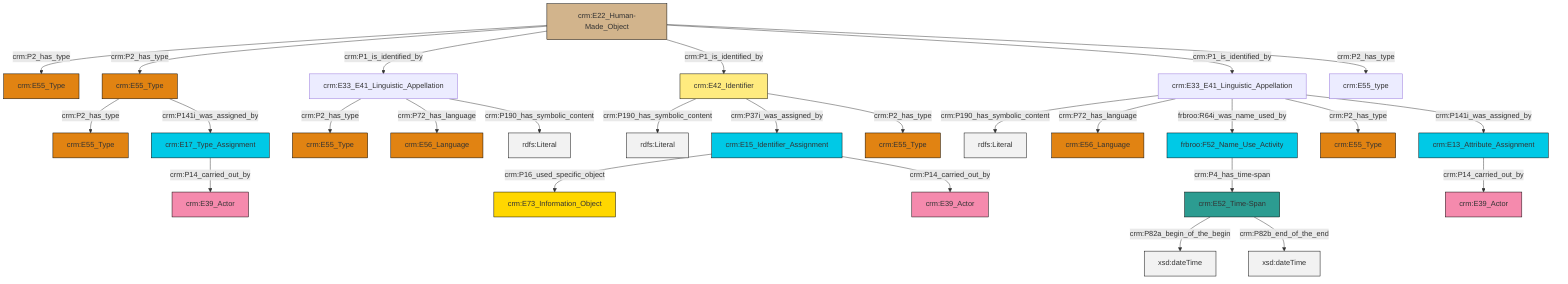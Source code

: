graph TD
classDef Literal fill:#f2f2f2,stroke:#000000;
classDef CRM_Entity fill:#FFFFFF,stroke:#000000;
classDef Temporal_Entity fill:#00C9E6, stroke:#000000;
classDef Type fill:#E18312, stroke:#000000;
classDef Time-Span fill:#2C9C91, stroke:#000000;
classDef Appellation fill:#FFEB7F, stroke:#000000;
classDef Place fill:#008836, stroke:#000000;
classDef Persistent_Item fill:#B266B2, stroke:#000000;
classDef Conceptual_Object fill:#FFD700, stroke:#000000;
classDef Physical_Thing fill:#D2B48C, stroke:#000000;
classDef Actor fill:#f58aad, stroke:#000000;
classDef PC_Classes fill:#4ce600, stroke:#000000;
classDef Multi fill:#cccccc,stroke:#000000;

4["crm:E52_Time-Span"]:::Time-Span -->|crm:P82a_begin_of_the_begin| 6[xsd:dateTime]:::Literal
9["crm:E17_Type_Assignment"]:::Temporal_Entity -->|crm:P14_carried_out_by| 7["crm:E39_Actor"]:::Actor
12["crm:E33_E41_Linguistic_Appellation"]:::Default -->|crm:P2_has_type| 2["crm:E55_Type"]:::Type
13["crm:E22_Human-Made_Object"]:::Physical_Thing -->|crm:P2_has_type| 14["crm:E55_Type"]:::Type
17["crm:E55_Type"]:::Type -->|crm:P2_has_type| 18["crm:E55_Type"]:::Type
25["crm:E42_Identifier"]:::Appellation -->|crm:P190_has_symbolic_content| 26[rdfs:Literal]:::Literal
19["crm:E33_E41_Linguistic_Appellation"]:::Default -->|crm:P190_has_symbolic_content| 27[rdfs:Literal]:::Literal
19["crm:E33_E41_Linguistic_Appellation"]:::Default -->|crm:P72_has_language| 28["crm:E56_Language"]:::Type
19["crm:E33_E41_Linguistic_Appellation"]:::Default -->|frbroo:R64i_was_name_used_by| 15["frbroo:F52_Name_Use_Activity"]:::Temporal_Entity
23["crm:E15_Identifier_Assignment"]:::Temporal_Entity -->|crm:P16_used_specific_object| 21["crm:E73_Information_Object"]:::Conceptual_Object
25["crm:E42_Identifier"]:::Appellation -->|crm:P37i_was_assigned_by| 23["crm:E15_Identifier_Assignment"]:::Temporal_Entity
12["crm:E33_E41_Linguistic_Appellation"]:::Default -->|crm:P72_has_language| 30["crm:E56_Language"]:::Type
17["crm:E55_Type"]:::Type -->|crm:P141i_was_assigned_by| 9["crm:E17_Type_Assignment"]:::Temporal_Entity
13["crm:E22_Human-Made_Object"]:::Physical_Thing -->|crm:P2_has_type| 17["crm:E55_Type"]:::Type
12["crm:E33_E41_Linguistic_Appellation"]:::Default -->|crm:P190_has_symbolic_content| 44[rdfs:Literal]:::Literal
19["crm:E33_E41_Linguistic_Appellation"]:::Default -->|crm:P2_has_type| 36["crm:E55_Type"]:::Type
13["crm:E22_Human-Made_Object"]:::Physical_Thing -->|crm:P1_is_identified_by| 12["crm:E33_E41_Linguistic_Appellation"]:::Default
10["crm:E13_Attribute_Assignment"]:::Temporal_Entity -->|crm:P14_carried_out_by| 0["crm:E39_Actor"]:::Actor
13["crm:E22_Human-Made_Object"]:::Physical_Thing -->|crm:P1_is_identified_by| 25["crm:E42_Identifier"]:::Appellation
4["crm:E52_Time-Span"]:::Time-Span -->|crm:P82b_end_of_the_end| 48[xsd:dateTime]:::Literal
23["crm:E15_Identifier_Assignment"]:::Temporal_Entity -->|crm:P14_carried_out_by| 45["crm:E39_Actor"]:::Actor
19["crm:E33_E41_Linguistic_Appellation"]:::Default -->|crm:P141i_was_assigned_by| 10["crm:E13_Attribute_Assignment"]:::Temporal_Entity
13["crm:E22_Human-Made_Object"]:::Physical_Thing -->|crm:P1_is_identified_by| 19["crm:E33_E41_Linguistic_Appellation"]:::Default
15["frbroo:F52_Name_Use_Activity"]:::Temporal_Entity -->|crm:P4_has_time-span| 4["crm:E52_Time-Span"]:::Time-Span
25["crm:E42_Identifier"]:::Appellation -->|crm:P2_has_type| 33["crm:E55_Type"]:::Type
13["crm:E22_Human-Made_Object"]:::Physical_Thing -->|crm:P2_has_type| 42["crm:E55_type"]:::Default